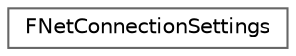 digraph "Graphical Class Hierarchy"
{
 // INTERACTIVE_SVG=YES
 // LATEX_PDF_SIZE
  bgcolor="transparent";
  edge [fontname=Helvetica,fontsize=10,labelfontname=Helvetica,labelfontsize=10];
  node [fontname=Helvetica,fontsize=10,shape=box,height=0.2,width=0.4];
  rankdir="LR";
  Node0 [id="Node000000",label="FNetConnectionSettings",height=0.2,width=0.4,color="grey40", fillcolor="white", style="filled",URL="$d4/d79/structFNetConnectionSettings.html",tooltip="Help structs for temporarily setting network settings."];
}
